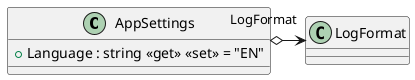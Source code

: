 @startuml
class AppSettings {
    + Language : string <<get>> <<set>> = "EN"
}
AppSettings o-> "LogFormat" LogFormat
@enduml
